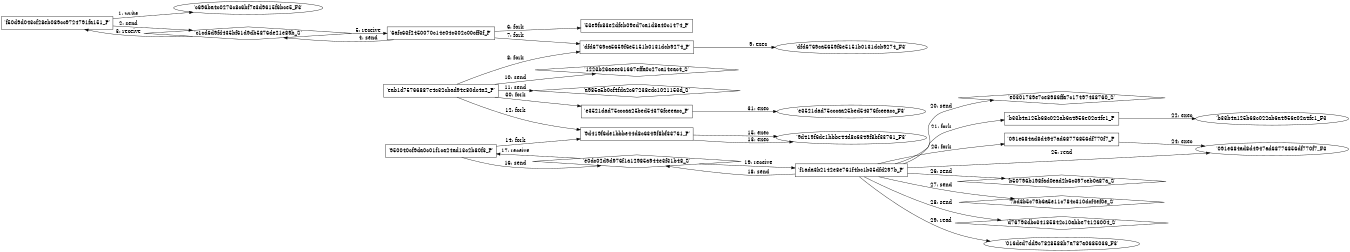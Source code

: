 digraph "D:\Learning\Paper\apt\基于CTI的攻击预警\Dataset\攻击图\ASGfromALLCTI\Widespread credential phishing campaign abuses open redirector links.dot" {
rankdir="LR"
size="9"
fixedsize="false"
splines="true"
nodesep=0.3
ranksep=0
fontsize=10
overlap="scalexy"
engine= "neato"
	"'c696ba4c0273c8c6bf7e3d9615f6bce5_F3'" [node_type=file shape=ellipse]
	"'f50d9d043cf28eb089cc9724791fa151_P'" [node_type=Process shape=box]
	"'f50d9d043cf28eb089cc9724791fa151_P'" -> "'c696ba4c0273c8c6bf7e3d9615f6bce5_F3'" [label="1: write"]
	"'c1cd6d9fd435bf61d9db5876de21e89b_S'" [node_type=Socket shape=diamond]
	"'f50d9d043cf28eb089cc9724791fa151_P'" [node_type=Process shape=box]
	"'f50d9d043cf28eb089cc9724791fa151_P'" -> "'c1cd6d9fd435bf61d9db5876de21e89b_S'" [label="2: send"]
	"'c1cd6d9fd435bf61d9db5876de21e89b_S'" -> "'f50d9d043cf28eb089cc9724791fa151_P'" [label="3: receive"]
	"'c1cd6d9fd435bf61d9db5876de21e89b_S'" [node_type=Socket shape=diamond]
	"'6afc63f2450070c14e04c302c00cff3f_P'" [node_type=Process shape=box]
	"'6afc63f2450070c14e04c302c00cff3f_P'" -> "'c1cd6d9fd435bf61d9db5876de21e89b_S'" [label="4: send"]
	"'c1cd6d9fd435bf61d9db5876de21e89b_S'" -> "'6afc63f2450070c14e04c302c00cff3f_P'" [label="5: receive"]
	"'6afc63f2450070c14e04c302c00cff3f_P'" [node_type=Process shape=box]
	"'53e9fc83e2dfeb09ed7ca1d8a40c1474_P'" [node_type=Process shape=box]
	"'6afc63f2450070c14e04c302c00cff3f_P'" -> "'53e9fc83e2dfeb09ed7ca1d8a40c1474_P'" [label="6: fork"]
	"'6afc63f2450070c14e04c302c00cff3f_P'" [node_type=Process shape=box]
	"'dfd6769ca5659f6e5151b0131dcb9274_P'" [node_type=Process shape=box]
	"'6afc63f2450070c14e04c302c00cff3f_P'" -> "'dfd6769ca5659f6e5151b0131dcb9274_P'" [label="7: fork"]
	"'eab1d75766887e4c32cbad94e80dc4a2_P'" [node_type=Process shape=box]
	"'dfd6769ca5659f6e5151b0131dcb9274_P'" [node_type=Process shape=box]
	"'eab1d75766887e4c32cbad94e80dc4a2_P'" -> "'dfd6769ca5659f6e5151b0131dcb9274_P'" [label="8: fork"]
	"'dfd6769ca5659f6e5151b0131dcb9274_P'" [node_type=Process shape=box]
	"'dfd6769ca5659f6e5151b0131dcb9274_F3'" [node_type=File shape=ellipse]
	"'dfd6769ca5659f6e5151b0131dcb9274_P'" -> "'dfd6769ca5659f6e5151b0131dcb9274_F3'" [label="9: exec"]
	"'1223b26aeee61667effa0c27ca14eac4_S'" [node_type=Socket shape=diamond]
	"'eab1d75766887e4c32cbad94e80dc4a2_P'" [node_type=Process shape=box]
	"'eab1d75766887e4c32cbad94e80dc4a2_P'" -> "'1223b26aeee61667effa0c27ca14eac4_S'" [label="10: send"]
	"'a985a5b0cf4fda2c67238edc1021153d_S'" [node_type=Socket shape=diamond]
	"'eab1d75766887e4c32cbad94e80dc4a2_P'" [node_type=Process shape=box]
	"'eab1d75766887e4c32cbad94e80dc4a2_P'" -> "'a985a5b0cf4fda2c67238edc1021153d_S'" [label="11: send"]
	"'eab1d75766887e4c32cbad94e80dc4a2_P'" [node_type=Process shape=box]
	"'9d419f6de1bbbe44d8c6349f8bf33761_P'" [node_type=Process shape=box]
	"'eab1d75766887e4c32cbad94e80dc4a2_P'" -> "'9d419f6de1bbbe44d8c6349f8bf33761_P'" [label="12: fork"]
	"'9d419f6de1bbbe44d8c6349f8bf33761_P'" [node_type=Process shape=box]
	"'9d419f6de1bbbe44d8c6349f8bf33761_F3'" [node_type=File shape=ellipse]
	"'9d419f6de1bbbe44d8c6349f8bf33761_P'" -> "'9d419f6de1bbbe44d8c6349f8bf33761_F3'" [label="13: exec"]
	"'950040cf9da0c01f1ca24ad13c2b80f3_P'" [node_type=Process shape=box]
	"'9d419f6de1bbbe44d8c6349f8bf33761_P'" [node_type=Process shape=box]
	"'950040cf9da0c01f1ca24ad13c2b80f3_P'" -> "'9d419f6de1bbbe44d8c6349f8bf33761_P'" [label="14: fork"]
	"'9d419f6de1bbbe44d8c6349f8bf33761_P'" [node_type=Process shape=box]
	"'9d419f6de1bbbe44d8c6349f8bf33761_F3'" [node_type=File shape=ellipse]
	"'9d419f6de1bbbe44d8c6349f8bf33761_P'" -> "'9d419f6de1bbbe44d8c6349f8bf33761_F3'" [label="15: exec"]
	"'e0dc02d9d976f1a12985a944e3f31b48_S'" [node_type=Socket shape=diamond]
	"'950040cf9da0c01f1ca24ad13c2b80f3_P'" [node_type=Process shape=box]
	"'950040cf9da0c01f1ca24ad13c2b80f3_P'" -> "'e0dc02d9d976f1a12985a944e3f31b48_S'" [label="16: send"]
	"'e0dc02d9d976f1a12985a944e3f31b48_S'" -> "'950040cf9da0c01f1ca24ad13c2b80f3_P'" [label="17: receive"]
	"'e0dc02d9d976f1a12985a944e3f31b48_S'" [node_type=Socket shape=diamond]
	"'f1ada3b2142e8e761f4bc1b35dfd297b_P'" [node_type=Process shape=box]
	"'f1ada3b2142e8e761f4bc1b35dfd297b_P'" -> "'e0dc02d9d976f1a12985a944e3f31b48_S'" [label="18: send"]
	"'e0dc02d9d976f1a12985a944e3f31b48_S'" -> "'f1ada3b2142e8e761f4bc1b35dfd297b_P'" [label="19: receive"]
	"'e0301739e7ce8986ffa7c17497438760_S'" [node_type=Socket shape=diamond]
	"'f1ada3b2142e8e761f4bc1b35dfd297b_P'" [node_type=Process shape=box]
	"'f1ada3b2142e8e761f4bc1b35dfd297b_P'" -> "'e0301739e7ce8986ffa7c17497438760_S'" [label="20: send"]
	"'f1ada3b2142e8e761f4bc1b35dfd297b_P'" [node_type=Process shape=box]
	"'b33b4a125b68c022ab6a4956e02a4fe1_P'" [node_type=Process shape=box]
	"'f1ada3b2142e8e761f4bc1b35dfd297b_P'" -> "'b33b4a125b68c022ab6a4956e02a4fe1_P'" [label="21: fork"]
	"'b33b4a125b68c022ab6a4956e02a4fe1_P'" [node_type=Process shape=box]
	"'b33b4a125b68c022ab6a4956e02a4fe1_F3'" [node_type=File shape=ellipse]
	"'b33b4a125b68c022ab6a4956e02a4fe1_P'" -> "'b33b4a125b68c022ab6a4956e02a4fe1_F3'" [label="22: exec"]
	"'f1ada3b2142e8e761f4bc1b35dfd297b_P'" [node_type=Process shape=box]
	"'091e684ad8d4947ad68776856df770f7_P'" [node_type=Process shape=box]
	"'f1ada3b2142e8e761f4bc1b35dfd297b_P'" -> "'091e684ad8d4947ad68776856df770f7_P'" [label="23: fork"]
	"'091e684ad8d4947ad68776856df770f7_P'" [node_type=Process shape=box]
	"'091e684ad8d4947ad68776856df770f7_F3'" [node_type=File shape=ellipse]
	"'091e684ad8d4947ad68776856df770f7_P'" -> "'091e684ad8d4947ad68776856df770f7_F3'" [label="24: exec"]
	"'091e684ad8d4947ad68776856df770f7_F3'" [node_type=file shape=ellipse]
	"'f1ada3b2142e8e761f4bc1b35dfd297b_P'" [node_type=Process shape=box]
	"'f1ada3b2142e8e761f4bc1b35dfd297b_P'" -> "'091e684ad8d4947ad68776856df770f7_F3'" [label="25: read"]
	"'b50796b198fad0ead2b6c397ceb0a87a_S'" [node_type=Socket shape=diamond]
	"'f1ada3b2142e8e761f4bc1b35dfd297b_P'" [node_type=Process shape=box]
	"'f1ada3b2142e8e761f4bc1b35dfd297b_P'" -> "'b50796b198fad0ead2b6c397ceb0a87a_S'" [label="26: send"]
	"'7bd3b5c79b6a5e11c784c310dcf4ef0e_S'" [node_type=Socket shape=diamond]
	"'f1ada3b2142e8e761f4bc1b35dfd297b_P'" [node_type=Process shape=box]
	"'f1ada3b2142e8e761f4bc1b35dfd297b_P'" -> "'7bd3b5c79b6a5e11c784c310dcf4ef0e_S'" [label="27: send"]
	"'d76793dbc34185842c10abbe74126004_S'" [node_type=Socket shape=diamond]
	"'f1ada3b2142e8e761f4bc1b35dfd297b_P'" [node_type=Process shape=box]
	"'f1ada3b2142e8e761f4bc1b35dfd297b_P'" -> "'d76793dbc34185842c10abbe74126004_S'" [label="28: send"]
	"'016ded7dd9c7828588b7a787a0685036_F3'" [node_type=file shape=ellipse]
	"'f1ada3b2142e8e761f4bc1b35dfd297b_P'" [node_type=Process shape=box]
	"'f1ada3b2142e8e761f4bc1b35dfd297b_P'" -> "'016ded7dd9c7828588b7a787a0685036_F3'" [label="29: read"]
	"'eab1d75766887e4c32cbad94e80dc4a2_P'" [node_type=Process shape=box]
	"'e3521dad75cccaa25bed54376fceeacc_P'" [node_type=Process shape=box]
	"'eab1d75766887e4c32cbad94e80dc4a2_P'" -> "'e3521dad75cccaa25bed54376fceeacc_P'" [label="30: fork"]
	"'e3521dad75cccaa25bed54376fceeacc_P'" [node_type=Process shape=box]
	"'e3521dad75cccaa25bed54376fceeacc_F3'" [node_type=File shape=ellipse]
	"'e3521dad75cccaa25bed54376fceeacc_P'" -> "'e3521dad75cccaa25bed54376fceeacc_F3'" [label="31: exec"]
}
